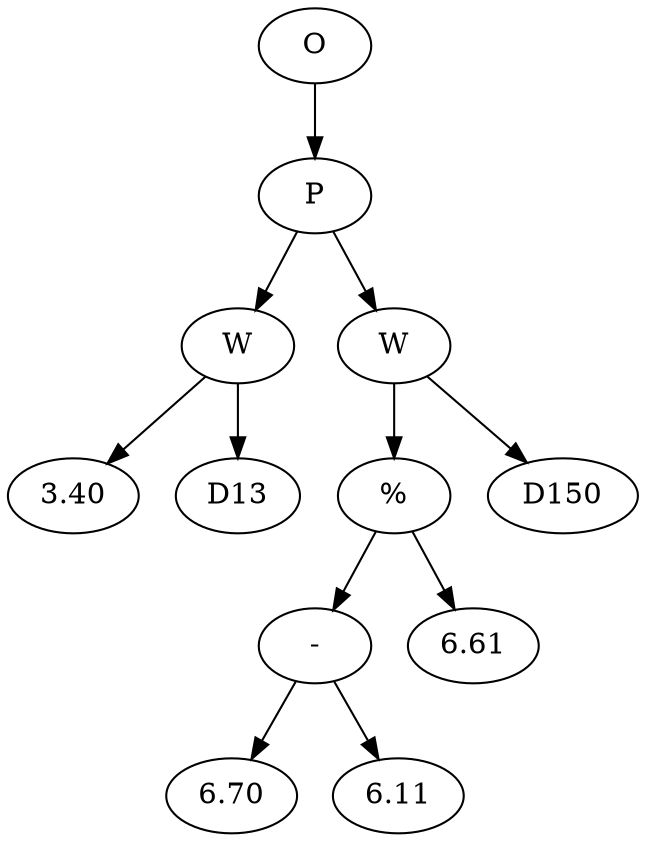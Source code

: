 // Tree
digraph {
	3193378 [label=O]
	3193379 [label=P]
	3193378 -> 3193379
	3193380 [label=W]
	3193379 -> 3193380
	3193381 [label=3.40]
	3193380 -> 3193381
	3193382 [label=D13]
	3193380 -> 3193382
	3193383 [label=W]
	3193379 -> 3193383
	3193384 [label="%"]
	3193383 -> 3193384
	3193385 [label="-"]
	3193384 -> 3193385
	3193386 [label=6.70]
	3193385 -> 3193386
	3193387 [label=6.11]
	3193385 -> 3193387
	3193388 [label=6.61]
	3193384 -> 3193388
	3193389 [label=D150]
	3193383 -> 3193389
}
